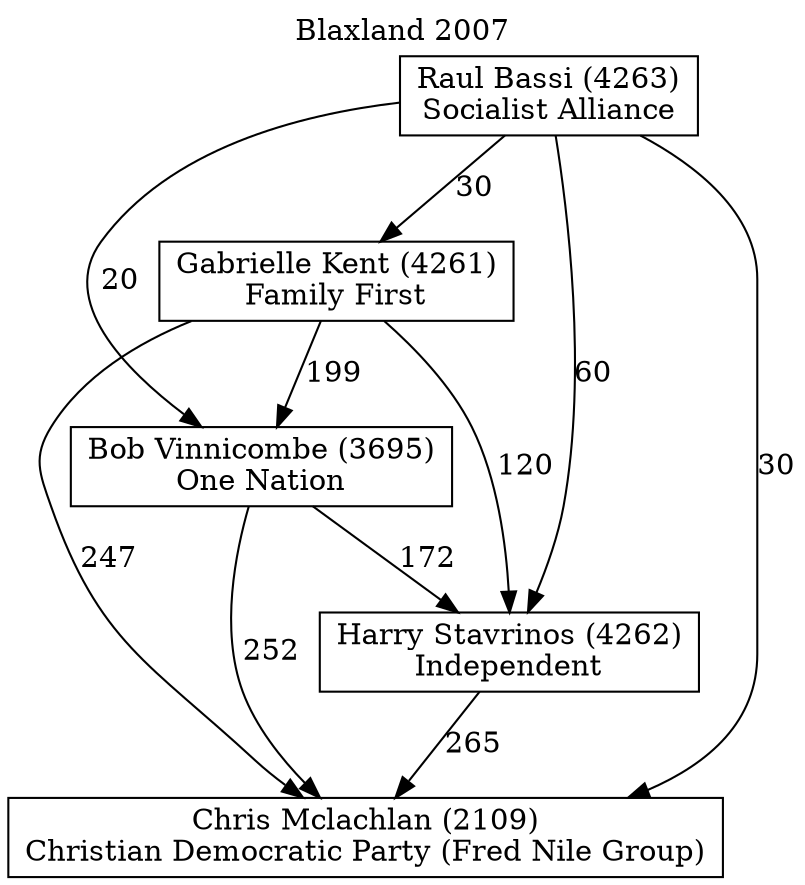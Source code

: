 // House preference flow
digraph "Chris Mclachlan (2109)_Blaxland_2007" {
	graph [label="Blaxland 2007" labelloc=t mclimit=10]
	node [shape=box]
	"Chris Mclachlan (2109)" [label="Chris Mclachlan (2109)
Christian Democratic Party (Fred Nile Group)"]
	"Harry Stavrinos (4262)" [label="Harry Stavrinos (4262)
Independent"]
	"Bob Vinnicombe (3695)" [label="Bob Vinnicombe (3695)
One Nation"]
	"Gabrielle Kent (4261)" [label="Gabrielle Kent (4261)
Family First"]
	"Raul Bassi (4263)" [label="Raul Bassi (4263)
Socialist Alliance"]
	"Harry Stavrinos (4262)" -> "Chris Mclachlan (2109)" [label=265]
	"Bob Vinnicombe (3695)" -> "Harry Stavrinos (4262)" [label=172]
	"Gabrielle Kent (4261)" -> "Bob Vinnicombe (3695)" [label=199]
	"Raul Bassi (4263)" -> "Gabrielle Kent (4261)" [label=30]
	"Bob Vinnicombe (3695)" -> "Chris Mclachlan (2109)" [label=252]
	"Gabrielle Kent (4261)" -> "Chris Mclachlan (2109)" [label=247]
	"Raul Bassi (4263)" -> "Chris Mclachlan (2109)" [label=30]
	"Raul Bassi (4263)" -> "Bob Vinnicombe (3695)" [label=20]
	"Gabrielle Kent (4261)" -> "Harry Stavrinos (4262)" [label=120]
	"Raul Bassi (4263)" -> "Harry Stavrinos (4262)" [label=60]
}
